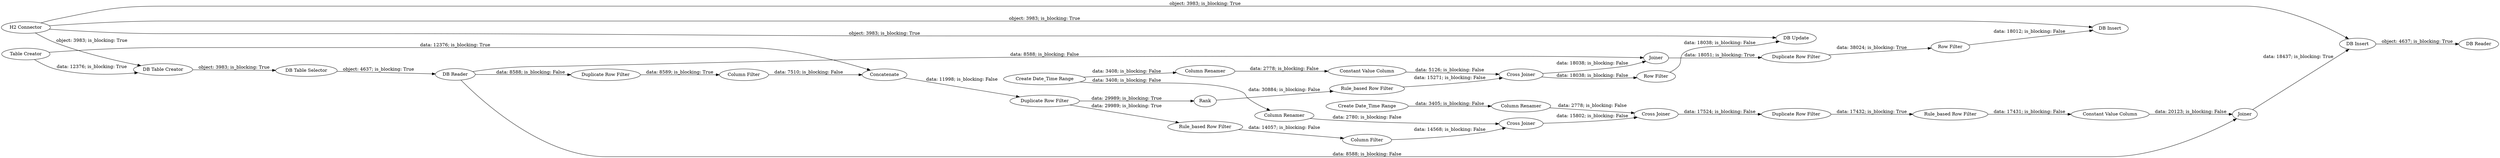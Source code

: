 digraph {
	"-7421049234384603796_20" [label="Constant Value Column"]
	"-7421049234384603796_2130" [label=Concatenate]
	"-7421049234384603796_2129" [label="Duplicate Row Filter"]
	"-7421049234384603796_17" [label="Create Date_Time Range"]
	"-7421049234384603796_2178" [label="H2 Connector"]
	"-7421049234384603796_1975" [label=Rank]
	"-7421049234384603796_22" [label="Cross Joiner"]
	"-7421049234384603796_62" [label="Duplicate Row Filter"]
	"-7421049234384603796_2141" [label="DB Insert"]
	"-7421049234384603796_49" [label="Rule_based Row Filter"]
	"-7421049234384603796_2150" [label="Column Renamer"]
	"-7421049234384603796_2135" [label="DB Insert"]
	"-7421049234384603796_2148" [label="Row Filter"]
	"-7421049234384603796_2143" [label=Joiner]
	"-7421049234384603796_2140" [label=Joiner]
	"-7421049234384603796_21" [label="Cross Joiner"]
	"-7421049234384603796_2149" [label="Row Filter"]
	"-7421049234384603796_46" [label="Column Filter"]
	"-7421049234384603796_16" [label="Create Date_Time Range"]
	"-7421049234384603796_51" [label="Cross Joiner"]
	"-7421049234384603796_2144" [label="Duplicate Row Filter"]
	"-7421049234384603796_2151" [label="Column Renamer"]
	"-7421049234384603796_42" [label="Rule_based Row Filter"]
	"-7421049234384603796_2152" [label="Column Renamer"]
	"-7421049234384603796_2175" [label="Table Creator"]
	"-7421049234384603796_2131" [label="Duplicate Row Filter"]
	"-7421049234384603796_52" [label="Constant Value Column"]
	"-7421049234384603796_41" [label="Column Filter"]
	"-7421049234384603796_2133" [label="DB Update"]
	"-7421049234384603796_2179" [label="DB Reader"]
	"-7421049234384603796_2127" [label="DB Reader"]
	"-7421049234384603796_58" [label="Rule_based Row Filter"]
	"-7421049234384603796_2177" [label="DB Table Creator"]
	"-7421049234384603796_2126" [label="DB Table Selector"]
	"-7421049234384603796_2130" -> "-7421049234384603796_2131" [label="data: 11998; is_blocking: False"]
	"-7421049234384603796_2131" -> "-7421049234384603796_42" [label="data: 29989; is_blocking: True"]
	"-7421049234384603796_2149" -> "-7421049234384603796_2141" [label="data: 18012; is_blocking: False"]
	"-7421049234384603796_2143" -> "-7421049234384603796_2144" [label="data: 18051; is_blocking: True"]
	"-7421049234384603796_2151" -> "-7421049234384603796_22" [label="data: 2778; is_blocking: False"]
	"-7421049234384603796_2177" -> "-7421049234384603796_2126" [label="object: 3983; is_blocking: True"]
	"-7421049234384603796_2126" -> "-7421049234384603796_2127" [label="object: 4637; is_blocking: True"]
	"-7421049234384603796_46" -> "-7421049234384603796_2130" [label="data: 7510; is_blocking: False"]
	"-7421049234384603796_2178" -> "-7421049234384603796_2133" [label="object: 3983; is_blocking: True"]
	"-7421049234384603796_2135" -> "-7421049234384603796_2179" [label="object: 4637; is_blocking: True"]
	"-7421049234384603796_51" -> "-7421049234384603796_2143" [label="data: 18038; is_blocking: False"]
	"-7421049234384603796_49" -> "-7421049234384603796_51" [label="data: 15271; is_blocking: False"]
	"-7421049234384603796_2150" -> "-7421049234384603796_52" [label="data: 2778; is_blocking: False"]
	"-7421049234384603796_2175" -> "-7421049234384603796_2177" [label="data: 12376; is_blocking: True"]
	"-7421049234384603796_2127" -> "-7421049234384603796_2129" [label="data: 8588; is_blocking: False"]
	"-7421049234384603796_52" -> "-7421049234384603796_51" [label="data: 5126; is_blocking: False"]
	"-7421049234384603796_2129" -> "-7421049234384603796_46" [label="data: 8589; is_blocking: True"]
	"-7421049234384603796_2178" -> "-7421049234384603796_2135" [label="object: 3983; is_blocking: True"]
	"-7421049234384603796_2127" -> "-7421049234384603796_2143" [label="data: 8588; is_blocking: False"]
	"-7421049234384603796_2127" -> "-7421049234384603796_2140" [label="data: 8588; is_blocking: False"]
	"-7421049234384603796_2178" -> "-7421049234384603796_2141" [label="object: 3983; is_blocking: True"]
	"-7421049234384603796_16" -> "-7421049234384603796_2152" [label="data: 3408; is_blocking: False"]
	"-7421049234384603796_2131" -> "-7421049234384603796_1975" [label="data: 29989; is_blocking: True"]
	"-7421049234384603796_20" -> "-7421049234384603796_2140" [label="data: 20123; is_blocking: False"]
	"-7421049234384603796_17" -> "-7421049234384603796_2151" [label="data: 3405; is_blocking: False"]
	"-7421049234384603796_42" -> "-7421049234384603796_41" [label="data: 14057; is_blocking: False"]
	"-7421049234384603796_21" -> "-7421049234384603796_22" [label="data: 15802; is_blocking: False"]
	"-7421049234384603796_2140" -> "-7421049234384603796_2135" [label="data: 18437; is_blocking: True"]
	"-7421049234384603796_58" -> "-7421049234384603796_20" [label="data: 17431; is_blocking: False"]
	"-7421049234384603796_62" -> "-7421049234384603796_58" [label="data: 17432; is_blocking: True"]
	"-7421049234384603796_41" -> "-7421049234384603796_21" [label="data: 14568; is_blocking: False"]
	"-7421049234384603796_2152" -> "-7421049234384603796_21" [label="data: 2780; is_blocking: False"]
	"-7421049234384603796_1975" -> "-7421049234384603796_49" [label="data: 30884; is_blocking: False"]
	"-7421049234384603796_2148" -> "-7421049234384603796_2133" [label="data: 18038; is_blocking: False"]
	"-7421049234384603796_16" -> "-7421049234384603796_2150" [label="data: 3408; is_blocking: False"]
	"-7421049234384603796_2178" -> "-7421049234384603796_2177" [label="object: 3983; is_blocking: True"]
	"-7421049234384603796_2175" -> "-7421049234384603796_2130" [label="data: 12376; is_blocking: True"]
	"-7421049234384603796_2144" -> "-7421049234384603796_2149" [label="data: 38024; is_blocking: True"]
	"-7421049234384603796_22" -> "-7421049234384603796_62" [label="data: 17524; is_blocking: False"]
	"-7421049234384603796_51" -> "-7421049234384603796_2148" [label="data: 18038; is_blocking: False"]
	rankdir=LR
}
